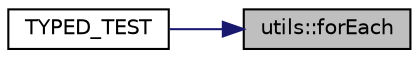 digraph "utils::forEach"
{
 // LATEX_PDF_SIZE
  edge [fontname="Helvetica",fontsize="10",labelfontname="Helvetica",labelfontsize="10"];
  node [fontname="Helvetica",fontsize="10",shape=record];
  rankdir="RL";
  Node1 [label="utils::forEach",height=0.2,width=0.4,color="black", fillcolor="grey75", style="filled", fontcolor="black",tooltip=" "];
  Node1 -> Node2 [dir="back",color="midnightblue",fontsize="10",style="solid",fontname="Helvetica"];
  Node2 [label="TYPED_TEST",height=0.2,width=0.4,color="black", fillcolor="white", style="filled",URL="$aphoto__data__model__tests_8cpp.html#a002434d12b922388de11c6bf1b712cdf",tooltip=" "];
}
